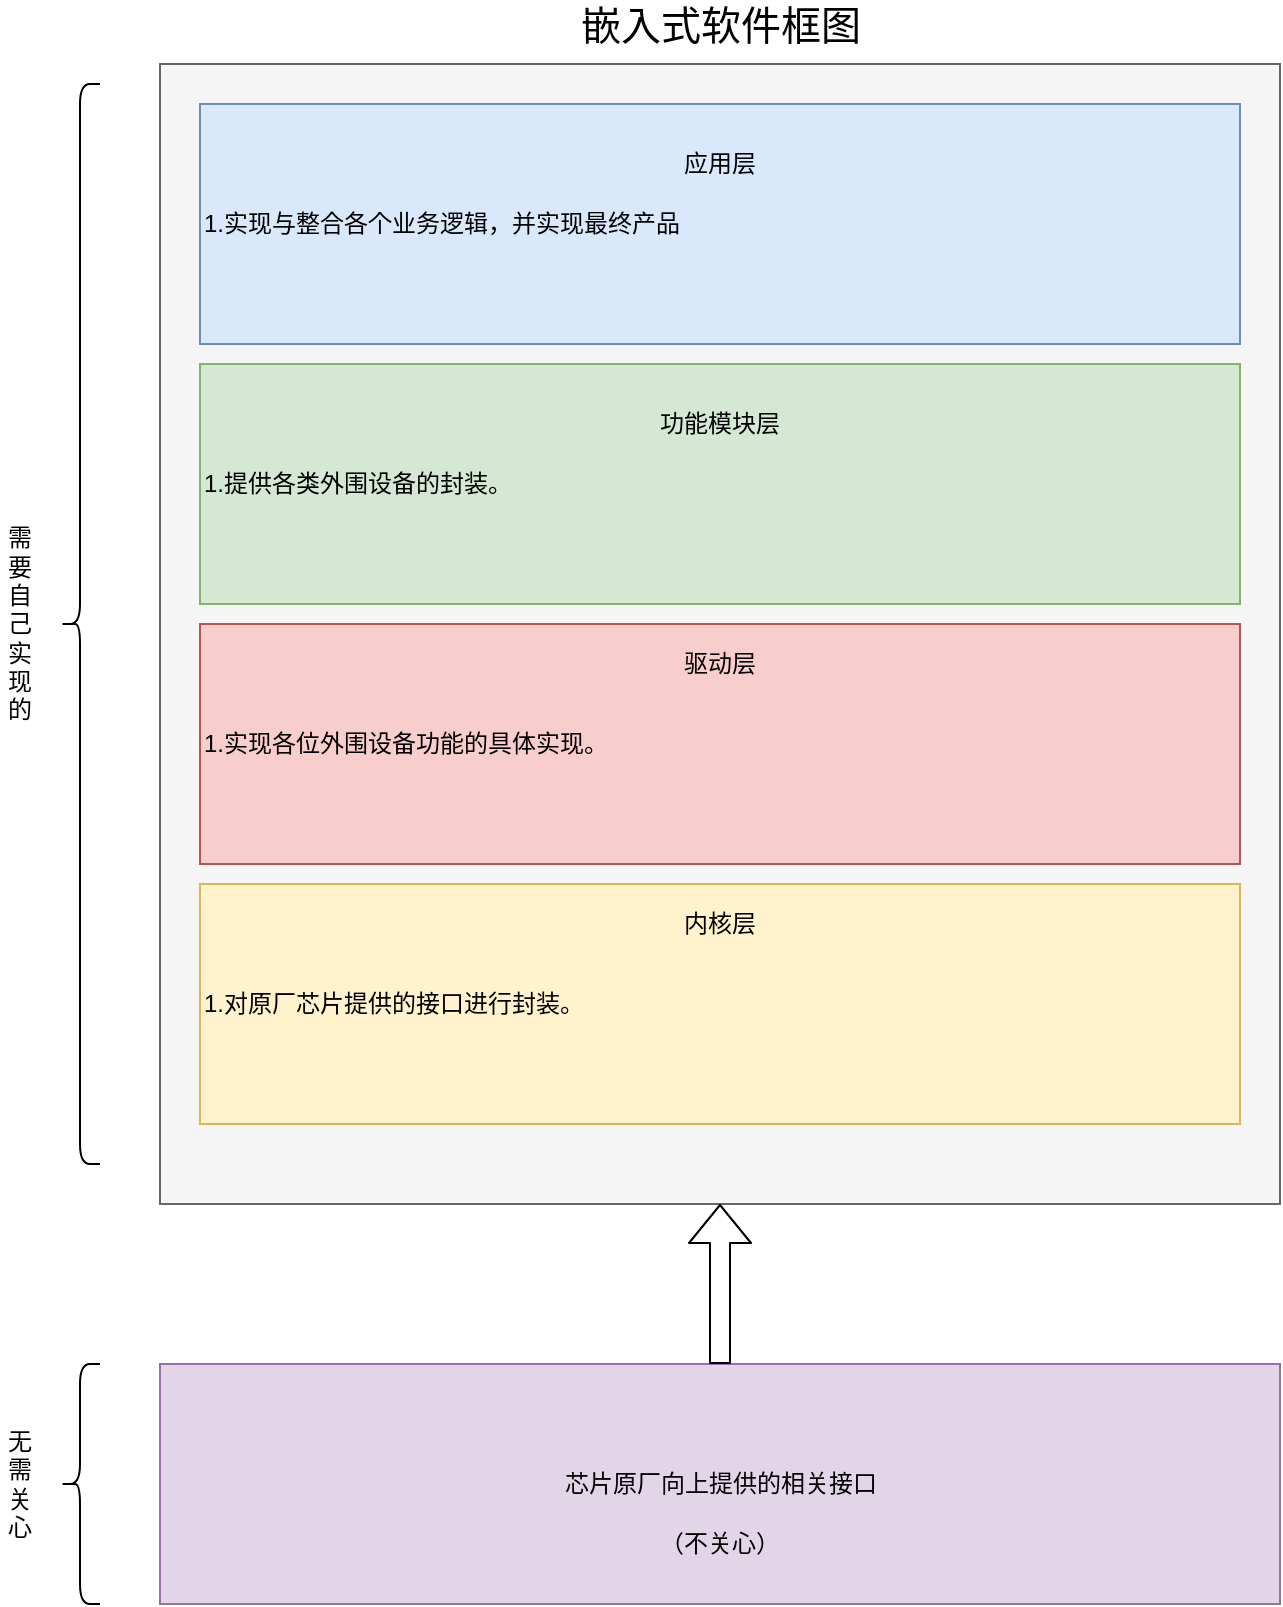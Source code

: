 <mxfile version="13.9.9" type="device"><diagram id="I753Bzd-lfUU8BeH5kww" name="第 1 页"><mxGraphModel dx="1086" dy="806" grid="1" gridSize="10" guides="1" tooltips="1" connect="1" arrows="1" fold="1" page="1" pageScale="1" pageWidth="827" pageHeight="1169" math="0" shadow="0"><root><mxCell id="0"/><mxCell id="1" parent="0"/><mxCell id="LC-8hJmZmnHyLmRBk5jj-1" value="" style="rounded=0;whiteSpace=wrap;html=1;fillColor=#f5f5f5;strokeColor=#666666;fontColor=#333333;" vertex="1" parent="1"><mxGeometry x="200" y="230" width="560" height="570" as="geometry"/></mxCell><mxCell id="LC-8hJmZmnHyLmRBk5jj-2" value="&lt;font style=&quot;font-size: 20px&quot;&gt;嵌入式软件框图&lt;/font&gt;" style="text;html=1;strokeColor=none;fillColor=none;align=center;verticalAlign=middle;whiteSpace=wrap;rounded=0;" vertex="1" parent="1"><mxGeometry x="397.5" y="200" width="165" height="20" as="geometry"/></mxCell><mxCell id="LC-8hJmZmnHyLmRBk5jj-3" value="" style="rounded=0;whiteSpace=wrap;html=1;fillColor=#e1d5e7;strokeColor=#9673a6;" vertex="1" parent="1"><mxGeometry x="200" y="880" width="560" height="120" as="geometry"/></mxCell><mxCell id="LC-8hJmZmnHyLmRBk5jj-4" value="" style="shape=flexArrow;endArrow=classic;html=1;exitX=0.5;exitY=0;exitDx=0;exitDy=0;" edge="1" parent="1" source="LC-8hJmZmnHyLmRBk5jj-3" target="LC-8hJmZmnHyLmRBk5jj-1"><mxGeometry width="50" height="50" relative="1" as="geometry"><mxPoint x="440" y="860" as="sourcePoint"/><mxPoint x="490" y="810" as="targetPoint"/></mxGeometry></mxCell><mxCell id="LC-8hJmZmnHyLmRBk5jj-6" value="芯片原厂向上提供的相关接口" style="text;html=1;strokeColor=none;fillColor=none;align=center;verticalAlign=middle;whiteSpace=wrap;rounded=0;" vertex="1" parent="1"><mxGeometry x="397.5" y="930" width="165" height="20" as="geometry"/></mxCell><mxCell id="LC-8hJmZmnHyLmRBk5jj-8" value="（不关心）" style="text;html=1;strokeColor=none;fillColor=none;align=center;verticalAlign=middle;whiteSpace=wrap;rounded=0;" vertex="1" parent="1"><mxGeometry x="440" y="960" width="80" height="20" as="geometry"/></mxCell><mxCell id="LC-8hJmZmnHyLmRBk5jj-9" value="1.对原厂芯片提供的接口进行封装。" style="rounded=0;whiteSpace=wrap;html=1;fillColor=#fff2cc;strokeColor=#d6b656;align=left;" vertex="1" parent="1"><mxGeometry x="220" y="640" width="520" height="120" as="geometry"/></mxCell><mxCell id="LC-8hJmZmnHyLmRBk5jj-10" value="1.实现各位外围设备功能的具体实现。" style="rounded=0;whiteSpace=wrap;html=1;fillColor=#f8cecc;strokeColor=#b85450;align=left;" vertex="1" parent="1"><mxGeometry x="220" y="510" width="520" height="120" as="geometry"/></mxCell><mxCell id="LC-8hJmZmnHyLmRBk5jj-11" value="1.提供各类外围设备的封装。" style="rounded=0;whiteSpace=wrap;html=1;fillColor=#d5e8d4;strokeColor=#82b366;align=left;" vertex="1" parent="1"><mxGeometry x="220" y="380" width="520" height="120" as="geometry"/></mxCell><mxCell id="LC-8hJmZmnHyLmRBk5jj-12" value="1.实现与整合各个业务逻辑，并实现最终产品" style="rounded=0;whiteSpace=wrap;html=1;fillColor=#dae8fc;strokeColor=#6c8ebf;align=left;" vertex="1" parent="1"><mxGeometry x="220" y="250" width="520" height="120" as="geometry"/></mxCell><mxCell id="LC-8hJmZmnHyLmRBk5jj-13" value="应用层" style="text;html=1;strokeColor=none;fillColor=none;align=center;verticalAlign=middle;whiteSpace=wrap;rounded=0;" vertex="1" parent="1"><mxGeometry x="460" y="270" width="40" height="20" as="geometry"/></mxCell><mxCell id="LC-8hJmZmnHyLmRBk5jj-15" value="功能模块层" style="text;html=1;strokeColor=none;fillColor=none;align=center;verticalAlign=middle;whiteSpace=wrap;rounded=0;" vertex="1" parent="1"><mxGeometry x="445" y="400" width="70" height="20" as="geometry"/></mxCell><mxCell id="LC-8hJmZmnHyLmRBk5jj-16" value="驱动层" style="text;html=1;strokeColor=none;fillColor=none;align=center;verticalAlign=middle;whiteSpace=wrap;rounded=0;" vertex="1" parent="1"><mxGeometry x="445" y="520" width="70" height="20" as="geometry"/></mxCell><mxCell id="LC-8hJmZmnHyLmRBk5jj-18" value="内核层" style="text;html=1;strokeColor=none;fillColor=none;align=center;verticalAlign=middle;whiteSpace=wrap;rounded=0;" vertex="1" parent="1"><mxGeometry x="445" y="650" width="70" height="20" as="geometry"/></mxCell><mxCell id="LC-8hJmZmnHyLmRBk5jj-19" value="" style="shape=curlyBracket;whiteSpace=wrap;html=1;rounded=1;" vertex="1" parent="1"><mxGeometry x="150" y="240" width="20" height="540" as="geometry"/></mxCell><mxCell id="LC-8hJmZmnHyLmRBk5jj-20" value="需要自己实现的" style="text;html=1;strokeColor=none;fillColor=none;align=center;verticalAlign=middle;whiteSpace=wrap;rounded=0;" vertex="1" parent="1"><mxGeometry x="120" y="500" width="20" height="20" as="geometry"/></mxCell><mxCell id="LC-8hJmZmnHyLmRBk5jj-21" value="" style="shape=curlyBracket;whiteSpace=wrap;html=1;rounded=1;" vertex="1" parent="1"><mxGeometry x="150" y="880" width="20" height="120" as="geometry"/></mxCell><mxCell id="LC-8hJmZmnHyLmRBk5jj-22" value="无需关心" style="text;html=1;strokeColor=none;fillColor=none;align=center;verticalAlign=middle;whiteSpace=wrap;rounded=0;" vertex="1" parent="1"><mxGeometry x="120" y="930" width="20" height="20" as="geometry"/></mxCell></root></mxGraphModel></diagram></mxfile>